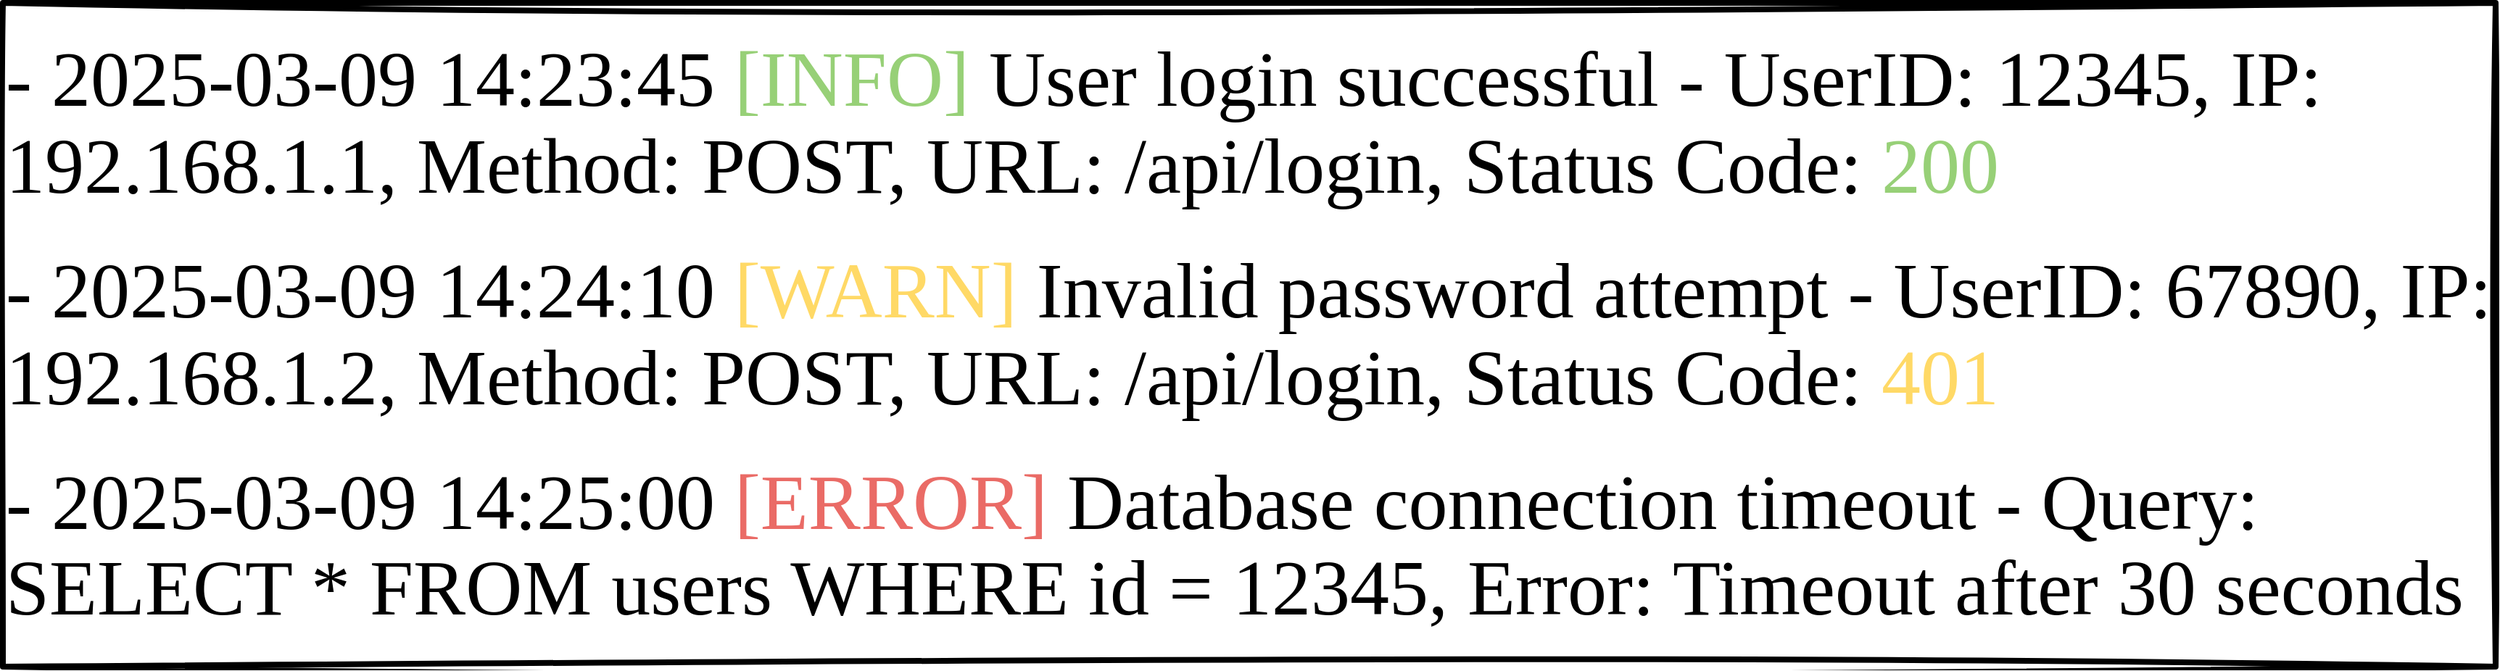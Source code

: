 <mxfile version="26.1.0">
  <diagram name="第 1 页" id="xYbl_k9Ezs9PNRsfZ94o">
    <mxGraphModel dx="5630" dy="2458" grid="0" gridSize="10" guides="1" tooltips="1" connect="1" arrows="1" fold="1" page="0" pageScale="1" pageWidth="827" pageHeight="1169" math="0" shadow="0">
      <root>
        <mxCell id="0" />
        <mxCell id="1" parent="0" />
        <mxCell id="AnunHyrTY3Pm7SSnpfB9-1" value="&lt;div style=&quot;line-height: 110%;&quot;&gt;&lt;font face=&quot;Times New Roman&quot; style=&quot;font-size: 54px; line-height: 110%;&quot;&gt;- 2025-03-09 14:23:45 &lt;font style=&quot;color: rgb(151, 208, 119);&quot;&gt;[INFO]&lt;/font&gt; User login successful - UserID: 12345, IP: 192.168.1.1, Method: POST, URL: /api/login, Status Code: &lt;font style=&quot;color: rgb(151, 208, 119);&quot;&gt;200&lt;/font&gt;&lt;/font&gt;&lt;div&gt;&lt;font face=&quot;Times New Roman&quot; style=&quot;font-size: 54px;&quot;&gt;&lt;br&gt;&lt;/font&gt;&lt;div&gt;&lt;font face=&quot;Times New Roman&quot; style=&quot;font-size: 54px; line-height: 110%;&quot;&gt;- 2025-03-09 14:24:10 &lt;font style=&quot;color: rgb(255, 217, 102);&quot;&gt;[WARN]&lt;/font&gt; Invalid password attempt - UserID: 67890, IP: 192.168.1.2, Method: POST, URL: /api/login, Status Code: &lt;font style=&quot;color: rgb(255, 217, 102);&quot;&gt;401&lt;/font&gt;&lt;/font&gt;&lt;/div&gt;&lt;div&gt;&lt;font face=&quot;Times New Roman&quot; style=&quot;font-size: 54px;&quot;&gt;&lt;br&gt;&lt;/font&gt;&lt;/div&gt;&lt;div&gt;&lt;font face=&quot;Times New Roman&quot; style=&quot;font-size: 54px; line-height: 110%;&quot;&gt;- 2025-03-09 14:25:00 &lt;font style=&quot;color: rgb(234, 107, 102);&quot;&gt;[ERROR]&lt;/font&gt; Database connection timeout - Query: SELECT * FROM users WHERE id = 12345, Error: Timeout after 30 seconds&lt;/font&gt;&lt;/div&gt;&lt;/div&gt;&lt;/div&gt;" style="rounded=0;whiteSpace=wrap;html=1;strokeWidth=4;align=left;sketch=1;curveFitting=1;jiggle=2;" vertex="1" parent="1">
          <mxGeometry x="-559" y="416" width="1719" height="458" as="geometry" />
        </mxCell>
      </root>
    </mxGraphModel>
  </diagram>
</mxfile>
